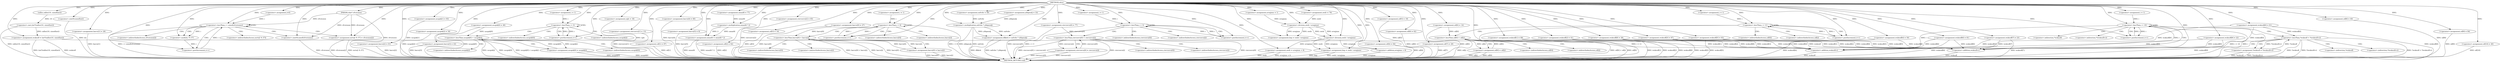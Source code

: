 digraph cdco {  
"8301034833169398230" [label = "(METHOD,cdco)" ]
"8301034833169398620" [label = "(METHOD_RETURN,void)" ]
"8301034833169398231" [label = "(PARAM,char* cfvutsmm)" ]
"8301034833169398234" [label = "(<operator>.assignment,nmazfd = 77)" ]
"8301034833169398238" [label = "(<operator>.assignment,hacvx[0] = 27)" ]
"8301034833169398245" [label = "(<operator>.assignment,wukxufl = (int*)calloc(10, sizeof(int)))" ]
"8301034833169398247" [label = "(<operator>.cast,(int*)calloc(10, sizeof(int)))" ]
"8301034833169398249" [label = "(calloc,calloc(10, sizeof(int)))" ]
"8301034833169398251" [label = "(<operator>.sizeOf,sizeof(int))" ]
"8301034833169398253" [label = "(<operator>.assignment,wukxufl[0] = 61)" ]
"8301034833169398260" [label = "(<operator>.assignment,owdr = 79)" ]
"8301034833169398265" [label = "(<operator>.assignment,hacvx[1] = 28)" ]
"8301034833169398272" [label = "(<operator>.assignment,i=0)" ]
"8301034833169398275" [label = "(<operator>.lessThan,i < sizeof(cfvutsmm))" ]
"8301034833169398277" [label = "(<operator>.sizeOf,sizeof(cfvutsmm))" ]
"8301034833169398279" [label = "(<operator>.postIncrement,i++)" ]
"8301034833169398282" [label = "(<operator>.assignment,mrtn[i % 57] = cfvutsmm[i])" ]
"8301034833169398285" [label = "(<operator>.modulo,i % 57)" ]
"8301034833169398291" [label = "(<operator>.assignment,hacvx[2] = 61)" ]
"8301034833169398296" [label = "(<operator>.assignment,uscgxk[0] = 46)" ]
"8301034833169398302" [label = "(<operator>.assignment,erwjjixm = 1)" ]
"8301034833169398305" [label = "(<operator>.assignment,uscgxk[1] = 93)" ]
"8301034833169398310" [label = "(<operator>.assignment,sif[0] = 14)" ]
"8301034833169398315" [label = "(<operator>.assignment,uscgxk[2] = 34)" ]
"8301034833169398322" [label = "(<operator>.assignment,i = 1)" ]
"8301034833169398325" [label = "(<operator>.lessThan,i < 3)" ]
"8301034833169398328" [label = "(<operator>.postIncrement,i++)" ]
"8301034833169398332" [label = "(<operator>.lessThan,uscgxk[0] < uscgxk[i])" ]
"8301034833169398340" [label = "(<operator>.assignment,uscgxk[0] = uscgxk[i])" ]
"8301034833169398347" [label = "(<operator>.assignment,hacvx[3] = 43)" ]
"8301034833169398353" [label = "(<operator>.assignment,wukxufl[1] = 68)" ]
"8301034833169398358" [label = "(<operator>.assignment,ciwvxwvx[0] = 77)" ]
"8301034833169398364" [label = "(<operator>.assignment,cgle = 18)" ]
"8301034833169398367" [label = "(<operator>.assignment,ciwvxwvx[1] = 13)" ]
"8301034833169398372" [label = "(<operator>.assignment,wukxufl[2] = 41)" ]
"8301034833169398377" [label = "(<operator>.assignment,sif[1] = 87)" ]
"8301034833169398383" [label = "(<operator>.assignment,onfvdw = 49)" ]
"8301034833169398386" [label = "(<operator>.assignment,hacvx[4] = 60)" ]
"8301034833169398391" [label = "(<operator>.assignment,hacvx[5] = 8)" ]
"8301034833169398397" [label = "(<operator>.assignment,nmazfd = nmazfd * 2)" ]
"8301034833169398399" [label = "(<operator>.multiplication,nmazfd * 2)" ]
"8301034833169398402" [label = "(<operator>.assignment,wukxufl[3] = 87)" ]
"8301034833169398408" [label = "(<operator>.assignment,ybbpeudj = 33)" ]
"8301034833169398412" [label = "(<operator>.assignment,sif[2] = 62)" ]
"8301034833169398417" [label = "(<operator>.assignment,lmp = owdr / erwjjixm)" ]
"8301034833169398419" [label = "(<operator>.division,owdr / erwjjixm)" ]
"8301034833169398424" [label = "(<operator>.assignment,i = 1)" ]
"8301034833169398427" [label = "(<operator>.lessThan,i < 6)" ]
"8301034833169398430" [label = "(<operator>.postIncrement,i++)" ]
"8301034833169398434" [label = "(<operator>.lessThan,hacvx[0] < hacvx[i])" ]
"8301034833169398442" [label = "(<operator>.assignment,hacvx[0] = hacvx[i])" ]
"8301034833169398449" [label = "(<operator>.assignment,ciwvxwvx[2] = 65)" ]
"8301034833169398454" [label = "(<operator>.assignment,sif[3] = 16)" ]
"8301034833169398459" [label = "(<operator>.assignment,wukxufl[4] = 50)" ]
"8301034833169398466" [label = "(<operator>.assignment,i = 1)" ]
"8301034833169398469" [label = "(<operator>.lessThan,i < 3)" ]
"8301034833169398472" [label = "(<operator>.postIncrement,i++)" ]
"8301034833169398476" [label = "(<operator>.lessThan,ciwvxwvx[0] < ciwvxwvx[i])" ]
"8301034833169398484" [label = "(<operator>.assignment,ciwvxwvx[0] = ciwvxwvx[i])" ]
"8301034833169398491" [label = "(<operator>.assignment,dlkkvk = onfvdw * ybbpeudj)" ]
"8301034833169398493" [label = "(<operator>.multiplication,onfvdw * ybbpeudj)" ]
"8301034833169398496" [label = "(<operator>.assignment,lmp = owdr / erwjjixm)" ]
"8301034833169398498" [label = "(<operator>.division,owdr / erwjjixm)" ]
"8301034833169398501" [label = "(<operator>.assignment,sif[4] = 64)" ]
"8301034833169398506" [label = "(<operator>.assignment,owdr = erwjjixm + 6)" ]
"8301034833169398508" [label = "(<operator>.addition,erwjjixm + 6)" ]
"8301034833169398511" [label = "(<operator>.assignment,sif[5] = 19)" ]
"8301034833169398516" [label = "(<operator>.assignment,sif[6] = 62)" ]
"8301034833169398521" [label = "(<operator>.assignment,sif[7] = 29)" ]
"8301034833169398526" [label = "(<operator>.assignment,wukxufl[5] = 63)" ]
"8301034833169398531" [label = "(<operator>.assignment,wukxufl[6] = 81)" ]
"8301034833169398536" [label = "(<operator>.assignment,sif[8] = 40)" ]
"8301034833169398541" [label = "(<operator>.assignment,sif[9] = 84)" ]
"8301034833169398546" [label = "(<operator>.assignment,wukxufl[7] = 23)" ]
"8301034833169398551" [label = "(<operator>.assignment,wukxufl[8] = 28)" ]
"8301034833169398556" [label = "(<operator>.assignment,wukxufl[9] = 22)" ]
"8301034833169398561" [label = "(<operator>.assignment,sif[10] = 40)" ]
"8301034833169398568" [label = "(<operator>.assignment,i = 1)" ]
"8301034833169398571" [label = "(<operator>.lessThan,i < 11)" ]
"8301034833169398574" [label = "(<operator>.postIncrement,i++)" ]
"8301034833169398578" [label = "(<operator>.lessThan,sif[0] < sif[i])" ]
"8301034833169398586" [label = "(<operator>.assignment,sif[0] = sif[i])" ]
"8301034833169398595" [label = "(<operator>.assignment,i = 1)" ]
"8301034833169398598" [label = "(<operator>.lessThan,i < 10)" ]
"8301034833169398601" [label = "(<operator>.postIncrement,i++)" ]
"8301034833169398605" [label = "(<operator>.lessThan,*wukxufl < *(wukxufl+i))" ]
"8301034833169398609" [label = "(<operator>.addition,wukxufl+i)" ]
"8301034833169398613" [label = "(<operator>.assignment,*wukxufl = *(wukxufl+i))" ]
"8301034833169398617" [label = "(<operator>.addition,wukxufl+i)" ]
"8301034833169398283" [label = "(<operator>.indirectIndexAccess,mrtn[i % 57])" ]
"8301034833169398288" [label = "(<operator>.indirectIndexAccess,cfvutsmm[i])" ]
"8301034833169398333" [label = "(<operator>.indirectIndexAccess,uscgxk[0])" ]
"8301034833169398336" [label = "(<operator>.indirectIndexAccess,uscgxk[i])" ]
"8301034833169398341" [label = "(<operator>.indirectIndexAccess,uscgxk[0])" ]
"8301034833169398344" [label = "(<operator>.indirectIndexAccess,uscgxk[i])" ]
"8301034833169398435" [label = "(<operator>.indirectIndexAccess,hacvx[0])" ]
"8301034833169398438" [label = "(<operator>.indirectIndexAccess,hacvx[i])" ]
"8301034833169398443" [label = "(<operator>.indirectIndexAccess,hacvx[0])" ]
"8301034833169398446" [label = "(<operator>.indirectIndexAccess,hacvx[i])" ]
"8301034833169398477" [label = "(<operator>.indirectIndexAccess,ciwvxwvx[0])" ]
"8301034833169398480" [label = "(<operator>.indirectIndexAccess,ciwvxwvx[i])" ]
"8301034833169398485" [label = "(<operator>.indirectIndexAccess,ciwvxwvx[0])" ]
"8301034833169398488" [label = "(<operator>.indirectIndexAccess,ciwvxwvx[i])" ]
"8301034833169398579" [label = "(<operator>.indirectIndexAccess,sif[0])" ]
"8301034833169398582" [label = "(<operator>.indirectIndexAccess,sif[i])" ]
"8301034833169398587" [label = "(<operator>.indirectIndexAccess,sif[0])" ]
"8301034833169398590" [label = "(<operator>.indirectIndexAccess,sif[i])" ]
"8301034833169398606" [label = "(<operator>.indirection,*wukxufl)" ]
"8301034833169398608" [label = "(<operator>.indirection,*(wukxufl+i))" ]
"8301034833169398614" [label = "(<operator>.indirection,*wukxufl)" ]
"8301034833169398616" [label = "(<operator>.indirection,*(wukxufl+i))" ]
  "8301034833169398476" -> "8301034833169398620"  [ label = "DDG: ciwvxwvx[i]"] 
  "8301034833169398265" -> "8301034833169398620"  [ label = "DDG: hacvx[1]"] 
  "8301034833169398402" -> "8301034833169398620"  [ label = "DDG: wukxufl[3]"] 
  "8301034833169398386" -> "8301034833169398620"  [ label = "DDG: hacvx[4]"] 
  "8301034833169398364" -> "8301034833169398620"  [ label = "DDG: cgle"] 
  "8301034833169398358" -> "8301034833169398620"  [ label = "DDG: ciwvxwvx[0]"] 
  "8301034833169398434" -> "8301034833169398620"  [ label = "DDG: hacvx[0] < hacvx[i]"] 
  "8301034833169398484" -> "8301034833169398620"  [ label = "DDG: ciwvxwvx[i]"] 
  "8301034833169398367" -> "8301034833169398620"  [ label = "DDG: ciwvxwvx[1]"] 
  "8301034833169398613" -> "8301034833169398620"  [ label = "DDG: *wukxufl"] 
  "8301034833169398315" -> "8301034833169398620"  [ label = "DDG: uscgxk[2]"] 
  "8301034833169398332" -> "8301034833169398620"  [ label = "DDG: uscgxk[i]"] 
  "8301034833169398493" -> "8301034833169398620"  [ label = "DDG: onfvdw"] 
  "8301034833169398434" -> "8301034833169398620"  [ label = "DDG: hacvx[i]"] 
  "8301034833169398282" -> "8301034833169398620"  [ label = "DDG: mrtn[i % 57]"] 
  "8301034833169398605" -> "8301034833169398620"  [ label = "DDG: *wukxufl"] 
  "8301034833169398516" -> "8301034833169398620"  [ label = "DDG: sif[6]"] 
  "8301034833169398449" -> "8301034833169398620"  [ label = "DDG: ciwvxwvx[2]"] 
  "8301034833169398454" -> "8301034833169398620"  [ label = "DDG: sif[3]"] 
  "8301034833169398296" -> "8301034833169398620"  [ label = "DDG: uscgxk[0]"] 
  "8301034833169398531" -> "8301034833169398620"  [ label = "DDG: wukxufl[6]"] 
  "8301034833169398245" -> "8301034833169398620"  [ label = "DDG: (int*)calloc(10, sizeof(int))"] 
  "8301034833169398469" -> "8301034833169398620"  [ label = "DDG: i < 3"] 
  "8301034833169398556" -> "8301034833169398620"  [ label = "DDG: wukxufl[9]"] 
  "8301034833169398231" -> "8301034833169398620"  [ label = "DDG: cfvutsmm"] 
  "8301034833169398310" -> "8301034833169398620"  [ label = "DDG: sif[0]"] 
  "8301034833169398526" -> "8301034833169398620"  [ label = "DDG: wukxufl[5]"] 
  "8301034833169398493" -> "8301034833169398620"  [ label = "DDG: ybbpeudj"] 
  "8301034833169398353" -> "8301034833169398620"  [ label = "DDG: wukxufl[1]"] 
  "8301034833169398251" -> "8301034833169398620"  [ label = "DDG: int"] 
  "8301034833169398496" -> "8301034833169398620"  [ label = "DDG: lmp"] 
  "8301034833169398340" -> "8301034833169398620"  [ label = "DDG: uscgxk[0]"] 
  "8301034833169398613" -> "8301034833169398620"  [ label = "DDG: *(wukxufl+i)"] 
  "8301034833169398508" -> "8301034833169398620"  [ label = "DDG: erwjjixm"] 
  "8301034833169398521" -> "8301034833169398620"  [ label = "DDG: sif[7]"] 
  "8301034833169398546" -> "8301034833169398620"  [ label = "DDG: wukxufl[7]"] 
  "8301034833169398586" -> "8301034833169398620"  [ label = "DDG: sif[i]"] 
  "8301034833169398491" -> "8301034833169398620"  [ label = "DDG: dlkkvk"] 
  "8301034833169398598" -> "8301034833169398620"  [ label = "DDG: i"] 
  "8301034833169398605" -> "8301034833169398620"  [ label = "DDG: *(wukxufl+i)"] 
  "8301034833169398605" -> "8301034833169398620"  [ label = "DDG: *wukxufl < *(wukxufl+i)"] 
  "8301034833169398434" -> "8301034833169398620"  [ label = "DDG: hacvx[0]"] 
  "8301034833169398578" -> "8301034833169398620"  [ label = "DDG: sif[0] < sif[i]"] 
  "8301034833169398541" -> "8301034833169398620"  [ label = "DDG: sif[9]"] 
  "8301034833169398501" -> "8301034833169398620"  [ label = "DDG: sif[4]"] 
  "8301034833169398476" -> "8301034833169398620"  [ label = "DDG: ciwvxwvx[0]"] 
  "8301034833169398551" -> "8301034833169398620"  [ label = "DDG: wukxufl[8]"] 
  "8301034833169398442" -> "8301034833169398620"  [ label = "DDG: hacvx[0]"] 
  "8301034833169398397" -> "8301034833169398620"  [ label = "DDG: nmazfd"] 
  "8301034833169398238" -> "8301034833169398620"  [ label = "DDG: hacvx[0]"] 
  "8301034833169398305" -> "8301034833169398620"  [ label = "DDG: uscgxk[1]"] 
  "8301034833169398586" -> "8301034833169398620"  [ label = "DDG: sif[0]"] 
  "8301034833169398506" -> "8301034833169398620"  [ label = "DDG: erwjjixm + 6"] 
  "8301034833169398476" -> "8301034833169398620"  [ label = "DDG: ciwvxwvx[0] < ciwvxwvx[i]"] 
  "8301034833169398275" -> "8301034833169398620"  [ label = "DDG: i < sizeof(cfvutsmm)"] 
  "8301034833169398277" -> "8301034833169398620"  [ label = "DDG: cfvutsmm"] 
  "8301034833169398609" -> "8301034833169398620"  [ label = "DDG: wukxufl"] 
  "8301034833169398571" -> "8301034833169398620"  [ label = "DDG: i < 11"] 
  "8301034833169398442" -> "8301034833169398620"  [ label = "DDG: hacvx[i]"] 
  "8301034833169398340" -> "8301034833169398620"  [ label = "DDG: uscgxk[i]"] 
  "8301034833169398412" -> "8301034833169398620"  [ label = "DDG: sif[2]"] 
  "8301034833169398253" -> "8301034833169398620"  [ label = "DDG: wukxufl[0]"] 
  "8301034833169398511" -> "8301034833169398620"  [ label = "DDG: sif[5]"] 
  "8301034833169398391" -> "8301034833169398620"  [ label = "DDG: hacvx[5]"] 
  "8301034833169398332" -> "8301034833169398620"  [ label = "DDG: uscgxk[0]"] 
  "8301034833169398536" -> "8301034833169398620"  [ label = "DDG: sif[8]"] 
  "8301034833169398347" -> "8301034833169398620"  [ label = "DDG: hacvx[3]"] 
  "8301034833169398377" -> "8301034833169398620"  [ label = "DDG: sif[1]"] 
  "8301034833169398496" -> "8301034833169398620"  [ label = "DDG: owdr / erwjjixm"] 
  "8301034833169398282" -> "8301034833169398620"  [ label = "DDG: cfvutsmm[i]"] 
  "8301034833169398561" -> "8301034833169398620"  [ label = "DDG: sif[10]"] 
  "8301034833169398598" -> "8301034833169398620"  [ label = "DDG: i < 10"] 
  "8301034833169398397" -> "8301034833169398620"  [ label = "DDG: nmazfd * 2"] 
  "8301034833169398372" -> "8301034833169398620"  [ label = "DDG: wukxufl[2]"] 
  "8301034833169398291" -> "8301034833169398620"  [ label = "DDG: hacvx[2]"] 
  "8301034833169398578" -> "8301034833169398620"  [ label = "DDG: sif[0]"] 
  "8301034833169398484" -> "8301034833169398620"  [ label = "DDG: ciwvxwvx[0]"] 
  "8301034833169398427" -> "8301034833169398620"  [ label = "DDG: i < 6"] 
  "8301034833169398491" -> "8301034833169398620"  [ label = "DDG: onfvdw * ybbpeudj"] 
  "8301034833169398247" -> "8301034833169398620"  [ label = "DDG: calloc(10, sizeof(int))"] 
  "8301034833169398332" -> "8301034833169398620"  [ label = "DDG: uscgxk[0] < uscgxk[i]"] 
  "8301034833169398617" -> "8301034833169398620"  [ label = "DDG: wukxufl"] 
  "8301034833169398459" -> "8301034833169398620"  [ label = "DDG: wukxufl[4]"] 
  "8301034833169398506" -> "8301034833169398620"  [ label = "DDG: owdr"] 
  "8301034833169398578" -> "8301034833169398620"  [ label = "DDG: sif[i]"] 
  "8301034833169398245" -> "8301034833169398620"  [ label = "DDG: wukxufl"] 
  "8301034833169398230" -> "8301034833169398231"  [ label = "DDG: "] 
  "8301034833169398230" -> "8301034833169398234"  [ label = "DDG: "] 
  "8301034833169398230" -> "8301034833169398238"  [ label = "DDG: "] 
  "8301034833169398247" -> "8301034833169398245"  [ label = "DDG: calloc(10, sizeof(int))"] 
  "8301034833169398230" -> "8301034833169398245"  [ label = "DDG: "] 
  "8301034833169398249" -> "8301034833169398247"  [ label = "DDG: 10"] 
  "8301034833169398230" -> "8301034833169398249"  [ label = "DDG: "] 
  "8301034833169398230" -> "8301034833169398251"  [ label = "DDG: "] 
  "8301034833169398230" -> "8301034833169398253"  [ label = "DDG: "] 
  "8301034833169398230" -> "8301034833169398260"  [ label = "DDG: "] 
  "8301034833169398230" -> "8301034833169398265"  [ label = "DDG: "] 
  "8301034833169398230" -> "8301034833169398272"  [ label = "DDG: "] 
  "8301034833169398272" -> "8301034833169398275"  [ label = "DDG: i"] 
  "8301034833169398279" -> "8301034833169398275"  [ label = "DDG: i"] 
  "8301034833169398230" -> "8301034833169398275"  [ label = "DDG: "] 
  "8301034833169398231" -> "8301034833169398275"  [ label = "DDG: cfvutsmm"] 
  "8301034833169398231" -> "8301034833169398277"  [ label = "DDG: cfvutsmm"] 
  "8301034833169398230" -> "8301034833169398277"  [ label = "DDG: "] 
  "8301034833169398285" -> "8301034833169398279"  [ label = "DDG: i"] 
  "8301034833169398230" -> "8301034833169398279"  [ label = "DDG: "] 
  "8301034833169398231" -> "8301034833169398282"  [ label = "DDG: cfvutsmm"] 
  "8301034833169398230" -> "8301034833169398282"  [ label = "DDG: "] 
  "8301034833169398275" -> "8301034833169398285"  [ label = "DDG: i"] 
  "8301034833169398230" -> "8301034833169398285"  [ label = "DDG: "] 
  "8301034833169398230" -> "8301034833169398291"  [ label = "DDG: "] 
  "8301034833169398230" -> "8301034833169398296"  [ label = "DDG: "] 
  "8301034833169398230" -> "8301034833169398302"  [ label = "DDG: "] 
  "8301034833169398230" -> "8301034833169398305"  [ label = "DDG: "] 
  "8301034833169398230" -> "8301034833169398310"  [ label = "DDG: "] 
  "8301034833169398230" -> "8301034833169398315"  [ label = "DDG: "] 
  "8301034833169398230" -> "8301034833169398322"  [ label = "DDG: "] 
  "8301034833169398328" -> "8301034833169398325"  [ label = "DDG: i"] 
  "8301034833169398322" -> "8301034833169398325"  [ label = "DDG: i"] 
  "8301034833169398230" -> "8301034833169398325"  [ label = "DDG: "] 
  "8301034833169398325" -> "8301034833169398328"  [ label = "DDG: i"] 
  "8301034833169398230" -> "8301034833169398328"  [ label = "DDG: "] 
  "8301034833169398296" -> "8301034833169398332"  [ label = "DDG: uscgxk[0]"] 
  "8301034833169398340" -> "8301034833169398332"  [ label = "DDG: uscgxk[0]"] 
  "8301034833169398332" -> "8301034833169398340"  [ label = "DDG: uscgxk[i]"] 
  "8301034833169398230" -> "8301034833169398347"  [ label = "DDG: "] 
  "8301034833169398230" -> "8301034833169398353"  [ label = "DDG: "] 
  "8301034833169398230" -> "8301034833169398358"  [ label = "DDG: "] 
  "8301034833169398230" -> "8301034833169398364"  [ label = "DDG: "] 
  "8301034833169398230" -> "8301034833169398367"  [ label = "DDG: "] 
  "8301034833169398230" -> "8301034833169398372"  [ label = "DDG: "] 
  "8301034833169398230" -> "8301034833169398377"  [ label = "DDG: "] 
  "8301034833169398230" -> "8301034833169398383"  [ label = "DDG: "] 
  "8301034833169398230" -> "8301034833169398386"  [ label = "DDG: "] 
  "8301034833169398230" -> "8301034833169398391"  [ label = "DDG: "] 
  "8301034833169398399" -> "8301034833169398397"  [ label = "DDG: nmazfd"] 
  "8301034833169398399" -> "8301034833169398397"  [ label = "DDG: 2"] 
  "8301034833169398230" -> "8301034833169398397"  [ label = "DDG: "] 
  "8301034833169398234" -> "8301034833169398399"  [ label = "DDG: nmazfd"] 
  "8301034833169398230" -> "8301034833169398399"  [ label = "DDG: "] 
  "8301034833169398230" -> "8301034833169398402"  [ label = "DDG: "] 
  "8301034833169398230" -> "8301034833169398408"  [ label = "DDG: "] 
  "8301034833169398230" -> "8301034833169398412"  [ label = "DDG: "] 
  "8301034833169398419" -> "8301034833169398417"  [ label = "DDG: owdr"] 
  "8301034833169398419" -> "8301034833169398417"  [ label = "DDG: erwjjixm"] 
  "8301034833169398230" -> "8301034833169398417"  [ label = "DDG: "] 
  "8301034833169398260" -> "8301034833169398419"  [ label = "DDG: owdr"] 
  "8301034833169398230" -> "8301034833169398419"  [ label = "DDG: "] 
  "8301034833169398302" -> "8301034833169398419"  [ label = "DDG: erwjjixm"] 
  "8301034833169398230" -> "8301034833169398424"  [ label = "DDG: "] 
  "8301034833169398430" -> "8301034833169398427"  [ label = "DDG: i"] 
  "8301034833169398424" -> "8301034833169398427"  [ label = "DDG: i"] 
  "8301034833169398230" -> "8301034833169398427"  [ label = "DDG: "] 
  "8301034833169398427" -> "8301034833169398430"  [ label = "DDG: i"] 
  "8301034833169398230" -> "8301034833169398430"  [ label = "DDG: "] 
  "8301034833169398442" -> "8301034833169398434"  [ label = "DDG: hacvx[0]"] 
  "8301034833169398238" -> "8301034833169398434"  [ label = "DDG: hacvx[0]"] 
  "8301034833169398434" -> "8301034833169398442"  [ label = "DDG: hacvx[i]"] 
  "8301034833169398230" -> "8301034833169398449"  [ label = "DDG: "] 
  "8301034833169398230" -> "8301034833169398454"  [ label = "DDG: "] 
  "8301034833169398230" -> "8301034833169398459"  [ label = "DDG: "] 
  "8301034833169398230" -> "8301034833169398466"  [ label = "DDG: "] 
  "8301034833169398466" -> "8301034833169398469"  [ label = "DDG: i"] 
  "8301034833169398472" -> "8301034833169398469"  [ label = "DDG: i"] 
  "8301034833169398230" -> "8301034833169398469"  [ label = "DDG: "] 
  "8301034833169398469" -> "8301034833169398472"  [ label = "DDG: i"] 
  "8301034833169398230" -> "8301034833169398472"  [ label = "DDG: "] 
  "8301034833169398358" -> "8301034833169398476"  [ label = "DDG: ciwvxwvx[0]"] 
  "8301034833169398484" -> "8301034833169398476"  [ label = "DDG: ciwvxwvx[0]"] 
  "8301034833169398476" -> "8301034833169398484"  [ label = "DDG: ciwvxwvx[i]"] 
  "8301034833169398493" -> "8301034833169398491"  [ label = "DDG: onfvdw"] 
  "8301034833169398493" -> "8301034833169398491"  [ label = "DDG: ybbpeudj"] 
  "8301034833169398230" -> "8301034833169398491"  [ label = "DDG: "] 
  "8301034833169398383" -> "8301034833169398493"  [ label = "DDG: onfvdw"] 
  "8301034833169398230" -> "8301034833169398493"  [ label = "DDG: "] 
  "8301034833169398408" -> "8301034833169398493"  [ label = "DDG: ybbpeudj"] 
  "8301034833169398498" -> "8301034833169398496"  [ label = "DDG: owdr"] 
  "8301034833169398498" -> "8301034833169398496"  [ label = "DDG: erwjjixm"] 
  "8301034833169398230" -> "8301034833169398496"  [ label = "DDG: "] 
  "8301034833169398419" -> "8301034833169398498"  [ label = "DDG: owdr"] 
  "8301034833169398230" -> "8301034833169398498"  [ label = "DDG: "] 
  "8301034833169398419" -> "8301034833169398498"  [ label = "DDG: erwjjixm"] 
  "8301034833169398230" -> "8301034833169398501"  [ label = "DDG: "] 
  "8301034833169398498" -> "8301034833169398506"  [ label = "DDG: erwjjixm"] 
  "8301034833169398230" -> "8301034833169398506"  [ label = "DDG: "] 
  "8301034833169398498" -> "8301034833169398508"  [ label = "DDG: erwjjixm"] 
  "8301034833169398230" -> "8301034833169398508"  [ label = "DDG: "] 
  "8301034833169398230" -> "8301034833169398511"  [ label = "DDG: "] 
  "8301034833169398230" -> "8301034833169398516"  [ label = "DDG: "] 
  "8301034833169398230" -> "8301034833169398521"  [ label = "DDG: "] 
  "8301034833169398230" -> "8301034833169398526"  [ label = "DDG: "] 
  "8301034833169398230" -> "8301034833169398531"  [ label = "DDG: "] 
  "8301034833169398230" -> "8301034833169398536"  [ label = "DDG: "] 
  "8301034833169398230" -> "8301034833169398541"  [ label = "DDG: "] 
  "8301034833169398230" -> "8301034833169398546"  [ label = "DDG: "] 
  "8301034833169398230" -> "8301034833169398551"  [ label = "DDG: "] 
  "8301034833169398230" -> "8301034833169398556"  [ label = "DDG: "] 
  "8301034833169398230" -> "8301034833169398561"  [ label = "DDG: "] 
  "8301034833169398230" -> "8301034833169398568"  [ label = "DDG: "] 
  "8301034833169398568" -> "8301034833169398571"  [ label = "DDG: i"] 
  "8301034833169398574" -> "8301034833169398571"  [ label = "DDG: i"] 
  "8301034833169398230" -> "8301034833169398571"  [ label = "DDG: "] 
  "8301034833169398571" -> "8301034833169398574"  [ label = "DDG: i"] 
  "8301034833169398230" -> "8301034833169398574"  [ label = "DDG: "] 
  "8301034833169398310" -> "8301034833169398578"  [ label = "DDG: sif[0]"] 
  "8301034833169398586" -> "8301034833169398578"  [ label = "DDG: sif[0]"] 
  "8301034833169398578" -> "8301034833169398586"  [ label = "DDG: sif[i]"] 
  "8301034833169398230" -> "8301034833169398595"  [ label = "DDG: "] 
  "8301034833169398595" -> "8301034833169398598"  [ label = "DDG: i"] 
  "8301034833169398601" -> "8301034833169398598"  [ label = "DDG: i"] 
  "8301034833169398230" -> "8301034833169398598"  [ label = "DDG: "] 
  "8301034833169398230" -> "8301034833169398601"  [ label = "DDG: "] 
  "8301034833169398598" -> "8301034833169398601"  [ label = "DDG: i"] 
  "8301034833169398613" -> "8301034833169398605"  [ label = "DDG: *wukxufl"] 
  "8301034833169398253" -> "8301034833169398605"  [ label = "DDG: wukxufl[0]"] 
  "8301034833169398402" -> "8301034833169398609"  [ label = "DDG: wukxufl[3]"] 
  "8301034833169398531" -> "8301034833169398609"  [ label = "DDG: wukxufl[6]"] 
  "8301034833169398556" -> "8301034833169398609"  [ label = "DDG: wukxufl[9]"] 
  "8301034833169398546" -> "8301034833169398609"  [ label = "DDG: wukxufl[7]"] 
  "8301034833169398551" -> "8301034833169398609"  [ label = "DDG: wukxufl[8]"] 
  "8301034833169398253" -> "8301034833169398609"  [ label = "DDG: wukxufl[0]"] 
  "8301034833169398372" -> "8301034833169398609"  [ label = "DDG: wukxufl[2]"] 
  "8301034833169398245" -> "8301034833169398609"  [ label = "DDG: wukxufl"] 
  "8301034833169398526" -> "8301034833169398609"  [ label = "DDG: wukxufl[5]"] 
  "8301034833169398353" -> "8301034833169398609"  [ label = "DDG: wukxufl[1]"] 
  "8301034833169398459" -> "8301034833169398609"  [ label = "DDG: wukxufl[4]"] 
  "8301034833169398230" -> "8301034833169398609"  [ label = "DDG: "] 
  "8301034833169398598" -> "8301034833169398609"  [ label = "DDG: i"] 
  "8301034833169398605" -> "8301034833169398613"  [ label = "DDG: *(wukxufl+i)"] 
  "8301034833169398402" -> "8301034833169398617"  [ label = "DDG: wukxufl[3]"] 
  "8301034833169398531" -> "8301034833169398617"  [ label = "DDG: wukxufl[6]"] 
  "8301034833169398556" -> "8301034833169398617"  [ label = "DDG: wukxufl[9]"] 
  "8301034833169398546" -> "8301034833169398617"  [ label = "DDG: wukxufl[7]"] 
  "8301034833169398551" -> "8301034833169398617"  [ label = "DDG: wukxufl[8]"] 
  "8301034833169398253" -> "8301034833169398617"  [ label = "DDG: wukxufl[0]"] 
  "8301034833169398372" -> "8301034833169398617"  [ label = "DDG: wukxufl[2]"] 
  "8301034833169398459" -> "8301034833169398617"  [ label = "DDG: wukxufl[4]"] 
  "8301034833169398526" -> "8301034833169398617"  [ label = "DDG: wukxufl[5]"] 
  "8301034833169398353" -> "8301034833169398617"  [ label = "DDG: wukxufl[1]"] 
  "8301034833169398230" -> "8301034833169398617"  [ label = "DDG: "] 
  "8301034833169398598" -> "8301034833169398617"  [ label = "DDG: i"] 
  "8301034833169398275" -> "8301034833169398288"  [ label = "CDG: "] 
  "8301034833169398275" -> "8301034833169398275"  [ label = "CDG: "] 
  "8301034833169398275" -> "8301034833169398283"  [ label = "CDG: "] 
  "8301034833169398275" -> "8301034833169398277"  [ label = "CDG: "] 
  "8301034833169398275" -> "8301034833169398279"  [ label = "CDG: "] 
  "8301034833169398275" -> "8301034833169398285"  [ label = "CDG: "] 
  "8301034833169398275" -> "8301034833169398282"  [ label = "CDG: "] 
  "8301034833169398325" -> "8301034833169398325"  [ label = "CDG: "] 
  "8301034833169398325" -> "8301034833169398332"  [ label = "CDG: "] 
  "8301034833169398325" -> "8301034833169398333"  [ label = "CDG: "] 
  "8301034833169398325" -> "8301034833169398328"  [ label = "CDG: "] 
  "8301034833169398325" -> "8301034833169398336"  [ label = "CDG: "] 
  "8301034833169398332" -> "8301034833169398340"  [ label = "CDG: "] 
  "8301034833169398332" -> "8301034833169398341"  [ label = "CDG: "] 
  "8301034833169398332" -> "8301034833169398344"  [ label = "CDG: "] 
  "8301034833169398427" -> "8301034833169398435"  [ label = "CDG: "] 
  "8301034833169398427" -> "8301034833169398438"  [ label = "CDG: "] 
  "8301034833169398427" -> "8301034833169398434"  [ label = "CDG: "] 
  "8301034833169398427" -> "8301034833169398427"  [ label = "CDG: "] 
  "8301034833169398427" -> "8301034833169398430"  [ label = "CDG: "] 
  "8301034833169398434" -> "8301034833169398443"  [ label = "CDG: "] 
  "8301034833169398434" -> "8301034833169398446"  [ label = "CDG: "] 
  "8301034833169398434" -> "8301034833169398442"  [ label = "CDG: "] 
  "8301034833169398469" -> "8301034833169398480"  [ label = "CDG: "] 
  "8301034833169398469" -> "8301034833169398469"  [ label = "CDG: "] 
  "8301034833169398469" -> "8301034833169398476"  [ label = "CDG: "] 
  "8301034833169398469" -> "8301034833169398477"  [ label = "CDG: "] 
  "8301034833169398469" -> "8301034833169398472"  [ label = "CDG: "] 
  "8301034833169398476" -> "8301034833169398484"  [ label = "CDG: "] 
  "8301034833169398476" -> "8301034833169398485"  [ label = "CDG: "] 
  "8301034833169398476" -> "8301034833169398488"  [ label = "CDG: "] 
  "8301034833169398571" -> "8301034833169398579"  [ label = "CDG: "] 
  "8301034833169398571" -> "8301034833169398582"  [ label = "CDG: "] 
  "8301034833169398571" -> "8301034833169398578"  [ label = "CDG: "] 
  "8301034833169398571" -> "8301034833169398571"  [ label = "CDG: "] 
  "8301034833169398571" -> "8301034833169398574"  [ label = "CDG: "] 
  "8301034833169398578" -> "8301034833169398587"  [ label = "CDG: "] 
  "8301034833169398578" -> "8301034833169398590"  [ label = "CDG: "] 
  "8301034833169398578" -> "8301034833169398586"  [ label = "CDG: "] 
  "8301034833169398598" -> "8301034833169398608"  [ label = "CDG: "] 
  "8301034833169398598" -> "8301034833169398609"  [ label = "CDG: "] 
  "8301034833169398598" -> "8301034833169398598"  [ label = "CDG: "] 
  "8301034833169398598" -> "8301034833169398605"  [ label = "CDG: "] 
  "8301034833169398598" -> "8301034833169398606"  [ label = "CDG: "] 
  "8301034833169398598" -> "8301034833169398601"  [ label = "CDG: "] 
  "8301034833169398605" -> "8301034833169398613"  [ label = "CDG: "] 
  "8301034833169398605" -> "8301034833169398614"  [ label = "CDG: "] 
  "8301034833169398605" -> "8301034833169398616"  [ label = "CDG: "] 
  "8301034833169398605" -> "8301034833169398617"  [ label = "CDG: "] 
}
